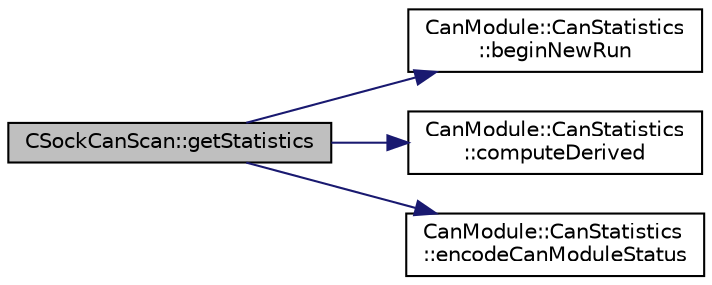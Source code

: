 digraph "CSockCanScan::getStatistics"
{
 // LATEX_PDF_SIZE
  edge [fontname="Helvetica",fontsize="10",labelfontname="Helvetica",labelfontsize="10"];
  node [fontname="Helvetica",fontsize="10",shape=record];
  rankdir="LR";
  Node1 [label="CSockCanScan::getStatistics",height=0.2,width=0.4,color="black", fillcolor="grey75", style="filled", fontcolor="black",tooltip=" "];
  Node1 -> Node2 [color="midnightblue",fontsize="10",style="solid",fontname="Helvetica"];
  Node2 [label="CanModule::CanStatistics\l::beginNewRun",height=0.2,width=0.4,color="black", fillcolor="white", style="filled",URL="$classCanModule_1_1CanStatistics.html#a85e6c87ce5285884a0272088178bb8f6",tooltip=" "];
  Node1 -> Node3 [color="midnightblue",fontsize="10",style="solid",fontname="Helvetica"];
  Node3 [label="CanModule::CanStatistics\l::computeDerived",height=0.2,width=0.4,color="black", fillcolor="white", style="filled",URL="$classCanModule_1_1CanStatistics.html#a8ec66bd11141579779f143362b70640e",tooltip=" "];
  Node1 -> Node4 [color="midnightblue",fontsize="10",style="solid",fontname="Helvetica"];
  Node4 [label="CanModule::CanStatistics\l::encodeCanModuleStatus",height=0.2,width=0.4,color="black", fillcolor="white", style="filled",URL="$classCanModule_1_1CanStatistics.html#a3e65a8d28a3eeed8b05cdb69e419c445",tooltip=" "];
}
